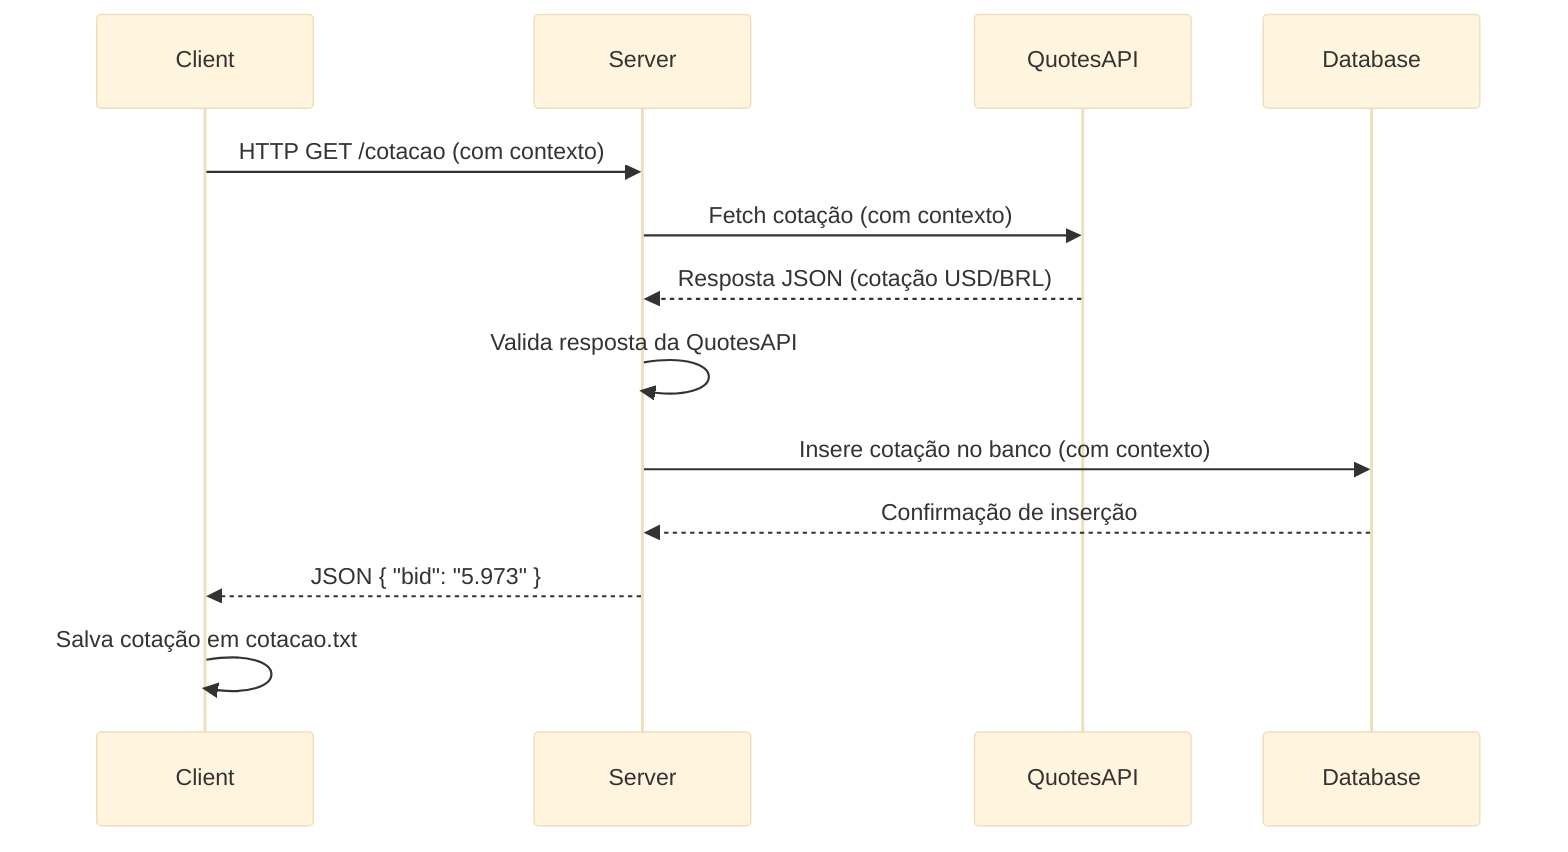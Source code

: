 ---
config:
  theme: base
---
sequenceDiagram
    participant Client
    participant Server
    participant QuotesAPI
    participant Database
    Client->>Server: HTTP GET /cotacao (com contexto)
    Server->>QuotesAPI: Fetch cotação (com contexto)
    QuotesAPI-->>Server: Resposta JSON (cotação USD/BRL)
    Server->>Server: Valida resposta da QuotesAPI
    Server->>Database: Insere cotação no banco (com contexto)
    Database-->>Server: Confirmação de inserção
    Server-->>Client: JSON { "bid": "5.973" }
    Client->>Client: Salva cotação em cotacao.txt